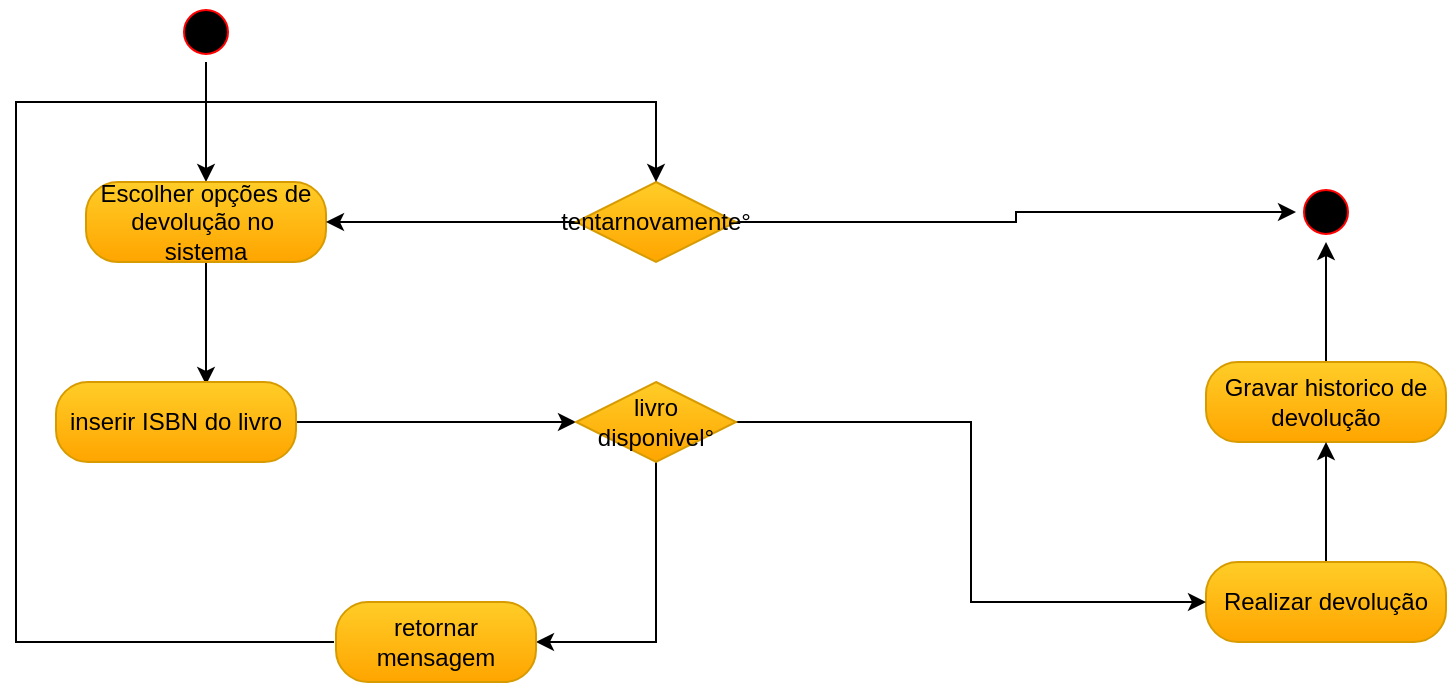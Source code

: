 <mxfile version="21.7.4" type="device">
  <diagram id="C5RBs43oDa-KdzZeNtuy" name="Page-1">
    <mxGraphModel dx="872" dy="473" grid="1" gridSize="10" guides="1" tooltips="1" connect="1" arrows="1" fold="1" page="1" pageScale="1" pageWidth="827" pageHeight="1169" math="0" shadow="0">
      <root>
        <mxCell id="WIyWlLk6GJQsqaUBKTNV-0" />
        <mxCell id="WIyWlLk6GJQsqaUBKTNV-1" parent="WIyWlLk6GJQsqaUBKTNV-0" />
        <mxCell id="ctblMG6L8lLWuqJPFnxC-33" style="edgeStyle=orthogonalEdgeStyle;rounded=0;orthogonalLoop=1;jettySize=auto;html=1;exitX=0.5;exitY=1;exitDx=0;exitDy=0;entryX=0.5;entryY=0;entryDx=0;entryDy=0;" edge="1" parent="WIyWlLk6GJQsqaUBKTNV-1" source="ctblMG6L8lLWuqJPFnxC-0" target="ctblMG6L8lLWuqJPFnxC-2">
          <mxGeometry relative="1" as="geometry" />
        </mxCell>
        <mxCell id="ctblMG6L8lLWuqJPFnxC-0" value="" style="ellipse;html=1;shape=startState;fillColor=#000000;strokeColor=#ff0000;" vertex="1" parent="WIyWlLk6GJQsqaUBKTNV-1">
          <mxGeometry x="110" y="30" width="30" height="30" as="geometry" />
        </mxCell>
        <mxCell id="ctblMG6L8lLWuqJPFnxC-7" style="edgeStyle=orthogonalEdgeStyle;rounded=0;orthogonalLoop=1;jettySize=auto;html=1;exitX=0.5;exitY=1;exitDx=0;exitDy=0;entryX=0.625;entryY=0.036;entryDx=0;entryDy=0;entryPerimeter=0;" edge="1" parent="WIyWlLk6GJQsqaUBKTNV-1" source="ctblMG6L8lLWuqJPFnxC-2" target="ctblMG6L8lLWuqJPFnxC-4">
          <mxGeometry relative="1" as="geometry" />
        </mxCell>
        <mxCell id="ctblMG6L8lLWuqJPFnxC-2" value="Escolher opções de devolução no&amp;nbsp; sistema" style="rounded=1;whiteSpace=wrap;html=1;arcSize=40;fillColor=#ffcd28;strokeColor=#d79b00;gradientColor=#ffa500;" vertex="1" parent="WIyWlLk6GJQsqaUBKTNV-1">
          <mxGeometry x="65" y="120" width="120" height="40" as="geometry" />
        </mxCell>
        <mxCell id="ctblMG6L8lLWuqJPFnxC-27" style="edgeStyle=orthogonalEdgeStyle;rounded=0;orthogonalLoop=1;jettySize=auto;html=1;exitX=1;exitY=0.5;exitDx=0;exitDy=0;entryX=0;entryY=0.5;entryDx=0;entryDy=0;" edge="1" parent="WIyWlLk6GJQsqaUBKTNV-1" source="ctblMG6L8lLWuqJPFnxC-4" target="ctblMG6L8lLWuqJPFnxC-21">
          <mxGeometry relative="1" as="geometry">
            <Array as="points">
              <mxPoint x="310" y="240" />
            </Array>
          </mxGeometry>
        </mxCell>
        <mxCell id="ctblMG6L8lLWuqJPFnxC-4" value="inserir ISBN do livro" style="rounded=1;whiteSpace=wrap;html=1;arcSize=40;fillColor=#ffcd28;strokeColor=#d79b00;gradientColor=#ffa500;" vertex="1" parent="WIyWlLk6GJQsqaUBKTNV-1">
          <mxGeometry x="50" y="220" width="120" height="40" as="geometry" />
        </mxCell>
        <mxCell id="ctblMG6L8lLWuqJPFnxC-32" style="edgeStyle=orthogonalEdgeStyle;rounded=0;orthogonalLoop=1;jettySize=auto;html=1;exitX=1;exitY=0.5;exitDx=0;exitDy=0;entryX=0;entryY=0.5;entryDx=0;entryDy=0;" edge="1" parent="WIyWlLk6GJQsqaUBKTNV-1" source="ctblMG6L8lLWuqJPFnxC-12" target="ctblMG6L8lLWuqJPFnxC-15">
          <mxGeometry relative="1" as="geometry" />
        </mxCell>
        <mxCell id="ctblMG6L8lLWuqJPFnxC-34" style="edgeStyle=orthogonalEdgeStyle;rounded=0;orthogonalLoop=1;jettySize=auto;html=1;entryX=1;entryY=0.5;entryDx=0;entryDy=0;" edge="1" parent="WIyWlLk6GJQsqaUBKTNV-1" source="ctblMG6L8lLWuqJPFnxC-12" target="ctblMG6L8lLWuqJPFnxC-2">
          <mxGeometry relative="1" as="geometry" />
        </mxCell>
        <mxCell id="ctblMG6L8lLWuqJPFnxC-12" value="tentarnovamente°" style="rhombus;whiteSpace=wrap;html=1;fillColor=#ffcd28;strokeColor=#d79b00;gradientColor=#ffa500;" vertex="1" parent="WIyWlLk6GJQsqaUBKTNV-1">
          <mxGeometry x="310" y="120" width="80" height="40" as="geometry" />
        </mxCell>
        <mxCell id="ctblMG6L8lLWuqJPFnxC-15" value="" style="ellipse;html=1;shape=startState;fillColor=#000000;strokeColor=#ff0000;" vertex="1" parent="WIyWlLk6GJQsqaUBKTNV-1">
          <mxGeometry x="670" y="120" width="30" height="30" as="geometry" />
        </mxCell>
        <mxCell id="ctblMG6L8lLWuqJPFnxC-31" style="edgeStyle=orthogonalEdgeStyle;rounded=0;orthogonalLoop=1;jettySize=auto;html=1;exitX=0.5;exitY=0;exitDx=0;exitDy=0;entryX=0.5;entryY=1;entryDx=0;entryDy=0;" edge="1" parent="WIyWlLk6GJQsqaUBKTNV-1" source="ctblMG6L8lLWuqJPFnxC-17" target="ctblMG6L8lLWuqJPFnxC-15">
          <mxGeometry relative="1" as="geometry" />
        </mxCell>
        <mxCell id="ctblMG6L8lLWuqJPFnxC-17" value="Gravar historico de devolução" style="rounded=1;whiteSpace=wrap;html=1;arcSize=40;fillColor=#ffcd28;strokeColor=#d79b00;gradientColor=#ffa500;" vertex="1" parent="WIyWlLk6GJQsqaUBKTNV-1">
          <mxGeometry x="625" y="210" width="120" height="40" as="geometry" />
        </mxCell>
        <mxCell id="ctblMG6L8lLWuqJPFnxC-30" style="edgeStyle=orthogonalEdgeStyle;rounded=0;orthogonalLoop=1;jettySize=auto;html=1;exitX=0.5;exitY=0;exitDx=0;exitDy=0;entryX=0.5;entryY=1;entryDx=0;entryDy=0;" edge="1" parent="WIyWlLk6GJQsqaUBKTNV-1" source="ctblMG6L8lLWuqJPFnxC-19" target="ctblMG6L8lLWuqJPFnxC-17">
          <mxGeometry relative="1" as="geometry" />
        </mxCell>
        <mxCell id="ctblMG6L8lLWuqJPFnxC-19" value="Realizar devolução" style="rounded=1;whiteSpace=wrap;html=1;arcSize=40;fillColor=#ffcd28;strokeColor=#d79b00;gradientColor=#ffa500;" vertex="1" parent="WIyWlLk6GJQsqaUBKTNV-1">
          <mxGeometry x="625" y="310" width="120" height="40" as="geometry" />
        </mxCell>
        <mxCell id="ctblMG6L8lLWuqJPFnxC-28" style="edgeStyle=orthogonalEdgeStyle;rounded=0;orthogonalLoop=1;jettySize=auto;html=1;exitX=0.5;exitY=1;exitDx=0;exitDy=0;entryX=1;entryY=0.5;entryDx=0;entryDy=0;" edge="1" parent="WIyWlLk6GJQsqaUBKTNV-1" source="ctblMG6L8lLWuqJPFnxC-21" target="ctblMG6L8lLWuqJPFnxC-24">
          <mxGeometry relative="1" as="geometry" />
        </mxCell>
        <mxCell id="ctblMG6L8lLWuqJPFnxC-29" style="edgeStyle=orthogonalEdgeStyle;rounded=0;orthogonalLoop=1;jettySize=auto;html=1;exitX=1;exitY=0.5;exitDx=0;exitDy=0;entryX=0;entryY=0.5;entryDx=0;entryDy=0;" edge="1" parent="WIyWlLk6GJQsqaUBKTNV-1" source="ctblMG6L8lLWuqJPFnxC-21" target="ctblMG6L8lLWuqJPFnxC-19">
          <mxGeometry relative="1" as="geometry" />
        </mxCell>
        <mxCell id="ctblMG6L8lLWuqJPFnxC-21" value="livro disponivel°" style="rhombus;whiteSpace=wrap;html=1;fillColor=#ffcd28;strokeColor=#d79b00;gradientColor=#ffa500;" vertex="1" parent="WIyWlLk6GJQsqaUBKTNV-1">
          <mxGeometry x="310" y="220" width="80" height="40" as="geometry" />
        </mxCell>
        <mxCell id="ctblMG6L8lLWuqJPFnxC-26" style="edgeStyle=orthogonalEdgeStyle;rounded=0;orthogonalLoop=1;jettySize=auto;html=1;exitX=0;exitY=0.5;exitDx=0;exitDy=0;entryX=0.5;entryY=0;entryDx=0;entryDy=0;" edge="1" parent="WIyWlLk6GJQsqaUBKTNV-1" target="ctblMG6L8lLWuqJPFnxC-12">
          <mxGeometry relative="1" as="geometry">
            <mxPoint x="359" y="80" as="targetPoint" />
            <mxPoint x="189" y="350" as="sourcePoint" />
            <Array as="points">
              <mxPoint x="30" y="350" />
              <mxPoint x="30" y="80" />
              <mxPoint x="350" y="80" />
            </Array>
          </mxGeometry>
        </mxCell>
        <mxCell id="ctblMG6L8lLWuqJPFnxC-24" value="retornar mensagem" style="rounded=1;whiteSpace=wrap;html=1;arcSize=40;fillColor=#ffcd28;strokeColor=#d79b00;gradientColor=#ffa500;" vertex="1" parent="WIyWlLk6GJQsqaUBKTNV-1">
          <mxGeometry x="190" y="330" width="100" height="40" as="geometry" />
        </mxCell>
      </root>
    </mxGraphModel>
  </diagram>
</mxfile>
